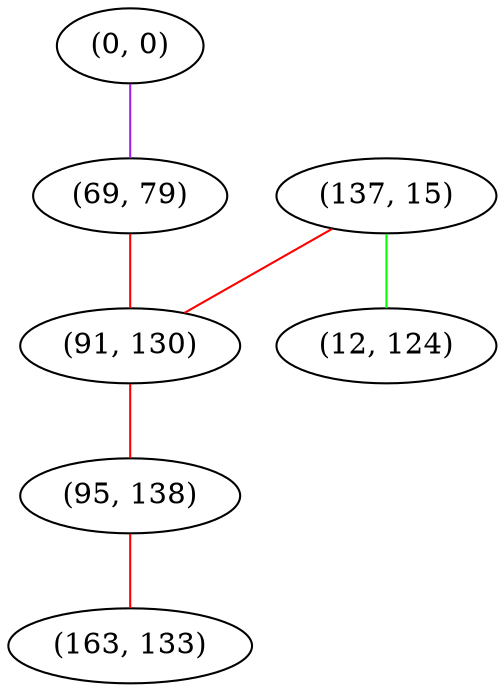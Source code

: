 graph "" {
"(0, 0)";
"(137, 15)";
"(69, 79)";
"(91, 130)";
"(12, 124)";
"(95, 138)";
"(163, 133)";
"(0, 0)" -- "(69, 79)"  [color=purple, key=0, weight=4];
"(137, 15)" -- "(91, 130)"  [color=red, key=0, weight=1];
"(137, 15)" -- "(12, 124)"  [color=green, key=0, weight=2];
"(69, 79)" -- "(91, 130)"  [color=red, key=0, weight=1];
"(91, 130)" -- "(95, 138)"  [color=red, key=0, weight=1];
"(95, 138)" -- "(163, 133)"  [color=red, key=0, weight=1];
}

